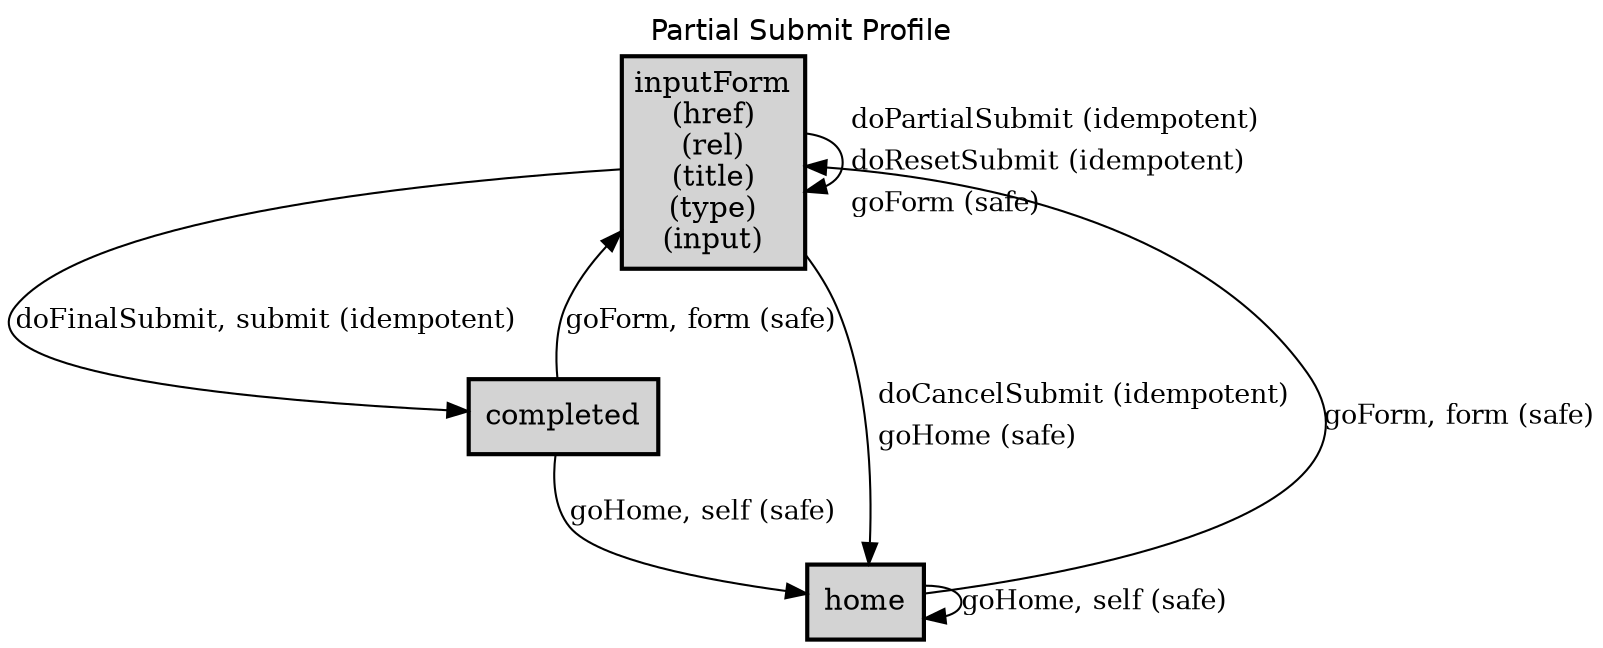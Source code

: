 digraph application_state_diagram {
  graph [
    labelloc="t";
    fontname="Helvetica"
    label="Partial Submit Profile";
    URL="index.html" target="_parent"
  ];
  node [shape = box, style = "bold,filled" fillcolor="lightgray"];

    inputForm [margin=0.02, label=<<table cellspacing="0" cellpadding="5" border="0"><tr><td>inputForm<br />(href)<br />(rel)<br />(title)<br />(type)<br />(input)<br /></td></tr></table>>,shape=box URL="docs/semantic.inputForm.html" target="_parent"]

    inputForm -> inputForm [label=<<table  border="0"><tr><td align="left" href="docs/idempotent.doPartialSubmit.html">doPartialSubmit (idempotent)</td></tr><tr><td align="left" href="docs/idempotent.doResetSubmit.html">doResetSubmit (idempotent)</td></tr><tr><td align="left" href="docs/safe.goForm.html">goForm (safe)</td></tr></table>> fontsize=13];
    inputForm -> completed [label = "doFinalSubmit, submit (idempotent)" URL="docs/idempotent.doFinalSubmit.html" target="_parent" fontsize=13];
    inputForm -> home [label=<<table  border="0"><tr><td align="left" href="docs/idempotent.doCancelSubmit.html">doCancelSubmit (idempotent)</td></tr><tr><td align="left" href="docs/safe.goHome.html">goHome (safe)</td></tr></table>> fontsize=13];
    home -> inputForm [label = "goForm, form (safe)" URL="docs/safe.goForm.html" target="_parent" fontsize=13];
    home -> home [label = "goHome, self (safe)" URL="docs/safe.goHome.html" target="_parent" fontsize=13];
    completed -> inputForm [label = "goForm, form (safe)" URL="docs/safe.goForm.html" target="_parent" fontsize=13];
    completed -> home [label = "goHome, self (safe)" URL="docs/safe.goHome.html" target="_parent" fontsize=13];

    completed [URL="docs/semantic.completed.html" target="_parent"]
    home [URL="docs/semantic.home.html" target="_parent"]

}